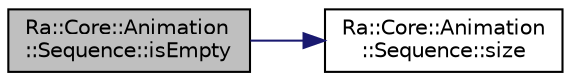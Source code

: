 digraph "Ra::Core::Animation::Sequence::isEmpty"
{
 // INTERACTIVE_SVG=YES
 // LATEX_PDF_SIZE
  edge [fontname="Helvetica",fontsize="10",labelfontname="Helvetica",labelfontsize="10"];
  node [fontname="Helvetica",fontsize="10",shape=record];
  rankdir="LR";
  Node1 [label="Ra::Core::Animation\l::Sequence::isEmpty",height=0.2,width=0.4,color="black", fillcolor="grey75", style="filled", fontcolor="black",tooltip="QUERY."];
  Node1 -> Node2 [color="midnightblue",fontsize="10",style="solid",fontname="Helvetica"];
  Node2 [label="Ra::Core::Animation\l::Sequence::size",height=0.2,width=0.4,color="black", fillcolor="white", style="filled",URL="$classRa_1_1Core_1_1Animation_1_1Sequence.html#a1d4522bf10d00c9460c90d942be875e1",tooltip="SIZE INTERFACE."];
}
